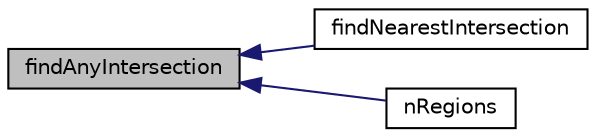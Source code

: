 digraph "findAnyIntersection"
{
  bgcolor="transparent";
  edge [fontname="Helvetica",fontsize="10",labelfontname="Helvetica",labelfontsize="10"];
  node [fontname="Helvetica",fontsize="10",shape=record];
  rankdir="LR";
  Node1 [label="findAnyIntersection",height=0.2,width=0.4,color="black", fillcolor="grey75", style="filled", fontcolor="black"];
  Node1 -> Node2 [dir="back",color="midnightblue",fontsize="10",style="solid",fontname="Helvetica"];
  Node2 [label="findNearestIntersection",height=0.2,width=0.4,color="black",URL="$a02174.html#a1318ccf7c075637f0dcae00e6d88e474",tooltip="findNearestIntersection but also get normals "];
  Node1 -> Node3 [dir="back",color="midnightblue",fontsize="10",style="solid",fontname="Helvetica"];
  Node3 [label="nRegions",height=0.2,width=0.4,color="black",URL="$a02174.html#a57f980c4312eca2cfa550ab99040161d"];
}
